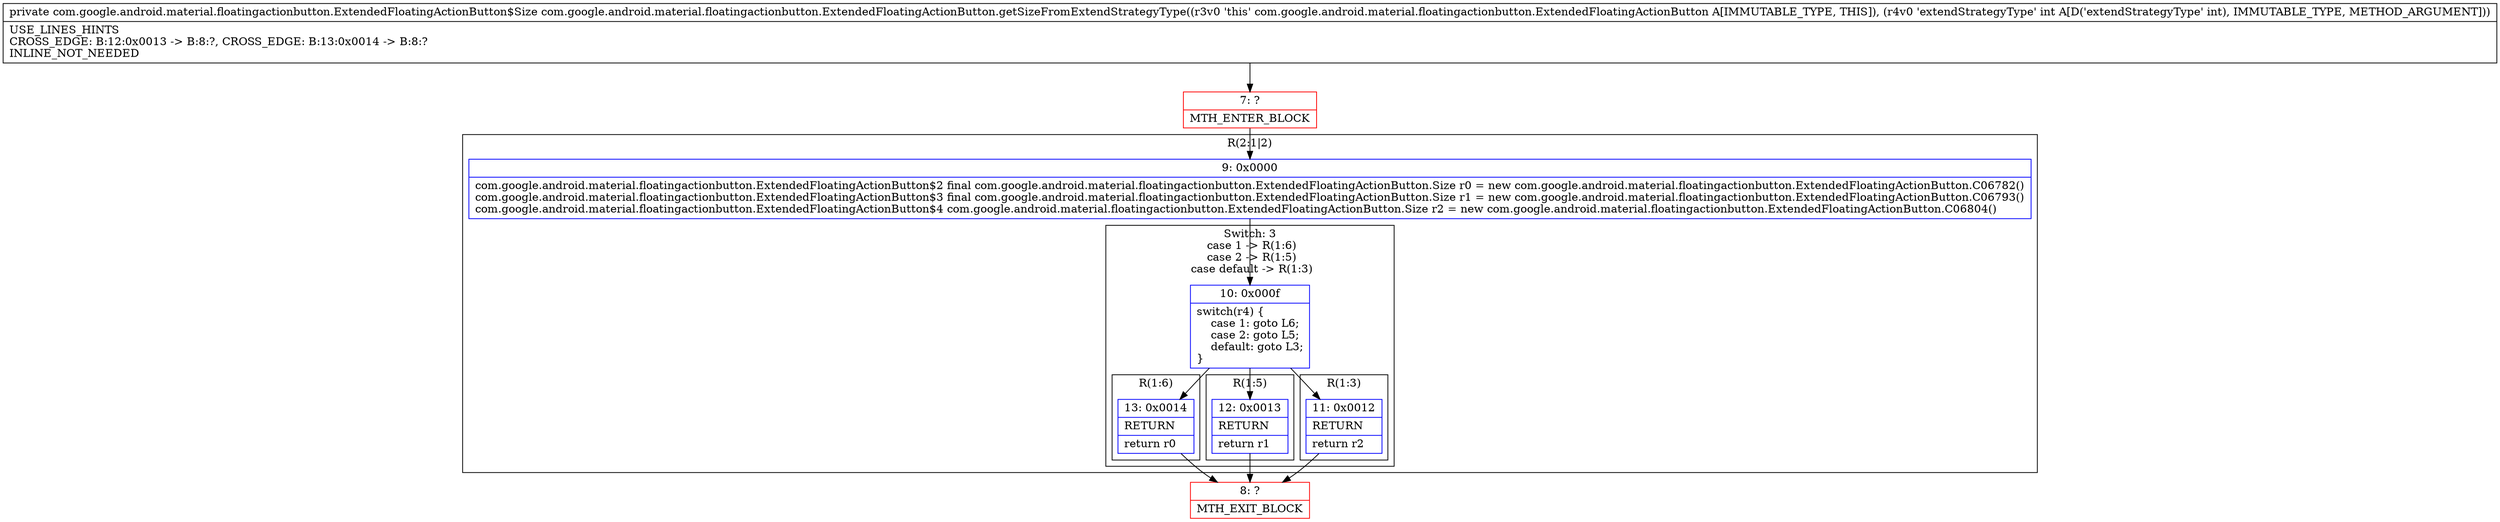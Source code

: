 digraph "CFG forcom.google.android.material.floatingactionbutton.ExtendedFloatingActionButton.getSizeFromExtendStrategyType(I)Lcom\/google\/android\/material\/floatingactionbutton\/ExtendedFloatingActionButton$Size;" {
subgraph cluster_Region_1794102329 {
label = "R(2:1|2)";
node [shape=record,color=blue];
Node_9 [shape=record,label="{9\:\ 0x0000|com.google.android.material.floatingactionbutton.ExtendedFloatingActionButton$2 final com.google.android.material.floatingactionbutton.ExtendedFloatingActionButton.Size r0 = new com.google.android.material.floatingactionbutton.ExtendedFloatingActionButton.C06782()\lcom.google.android.material.floatingactionbutton.ExtendedFloatingActionButton$3 final com.google.android.material.floatingactionbutton.ExtendedFloatingActionButton.Size r1 = new com.google.android.material.floatingactionbutton.ExtendedFloatingActionButton.C06793()\lcom.google.android.material.floatingactionbutton.ExtendedFloatingActionButton$4 com.google.android.material.floatingactionbutton.ExtendedFloatingActionButton.Size r2 = new com.google.android.material.floatingactionbutton.ExtendedFloatingActionButton.C06804()\l}"];
subgraph cluster_SwitchRegion_1844277155 {
label = "Switch: 3
 case 1 -> R(1:6)
 case 2 -> R(1:5)
 case default -> R(1:3)";
node [shape=record,color=blue];
Node_10 [shape=record,label="{10\:\ 0x000f|switch(r4) \{\l    case 1: goto L6;\l    case 2: goto L5;\l    default: goto L3;\l\}\l}"];
subgraph cluster_Region_1539129614 {
label = "R(1:6)";
node [shape=record,color=blue];
Node_13 [shape=record,label="{13\:\ 0x0014|RETURN\l|return r0\l}"];
}
subgraph cluster_Region_1882663837 {
label = "R(1:5)";
node [shape=record,color=blue];
Node_12 [shape=record,label="{12\:\ 0x0013|RETURN\l|return r1\l}"];
}
subgraph cluster_Region_1915349788 {
label = "R(1:3)";
node [shape=record,color=blue];
Node_11 [shape=record,label="{11\:\ 0x0012|RETURN\l|return r2\l}"];
}
}
}
Node_7 [shape=record,color=red,label="{7\:\ ?|MTH_ENTER_BLOCK\l}"];
Node_8 [shape=record,color=red,label="{8\:\ ?|MTH_EXIT_BLOCK\l}"];
MethodNode[shape=record,label="{private com.google.android.material.floatingactionbutton.ExtendedFloatingActionButton$Size com.google.android.material.floatingactionbutton.ExtendedFloatingActionButton.getSizeFromExtendStrategyType((r3v0 'this' com.google.android.material.floatingactionbutton.ExtendedFloatingActionButton A[IMMUTABLE_TYPE, THIS]), (r4v0 'extendStrategyType' int A[D('extendStrategyType' int), IMMUTABLE_TYPE, METHOD_ARGUMENT]))  | USE_LINES_HINTS\lCROSS_EDGE: B:12:0x0013 \-\> B:8:?, CROSS_EDGE: B:13:0x0014 \-\> B:8:?\lINLINE_NOT_NEEDED\l}"];
MethodNode -> Node_7;Node_9 -> Node_10;
Node_10 -> Node_11;
Node_10 -> Node_12;
Node_10 -> Node_13;
Node_13 -> Node_8;
Node_12 -> Node_8;
Node_11 -> Node_8;
Node_7 -> Node_9;
}

